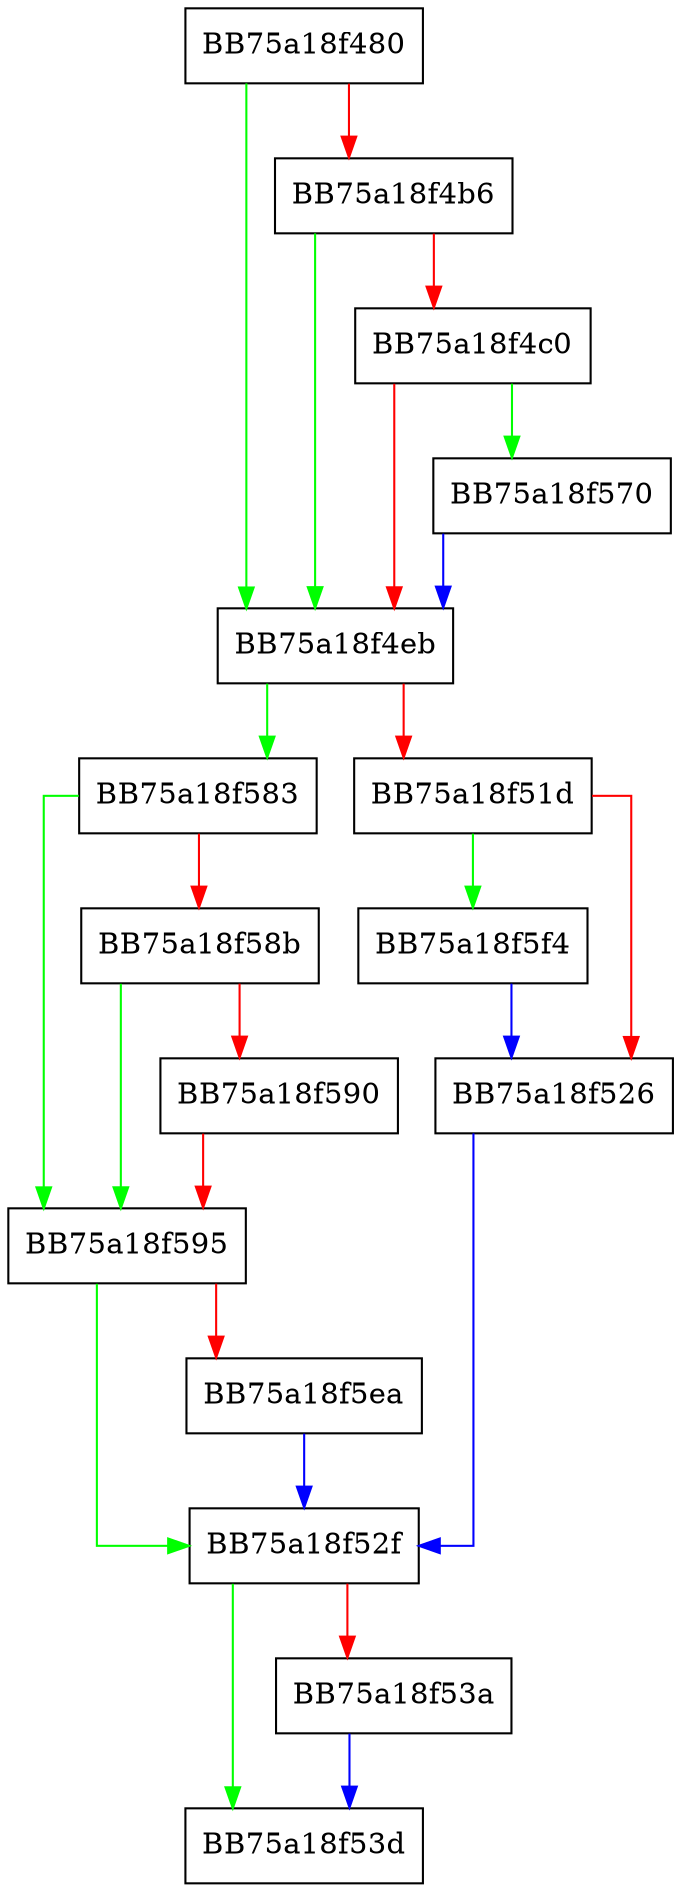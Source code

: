 digraph store_hash_entry {
  node [shape="box"];
  graph [splines=ortho];
  BB75a18f480 -> BB75a18f4eb [color="green"];
  BB75a18f480 -> BB75a18f4b6 [color="red"];
  BB75a18f4b6 -> BB75a18f4eb [color="green"];
  BB75a18f4b6 -> BB75a18f4c0 [color="red"];
  BB75a18f4c0 -> BB75a18f570 [color="green"];
  BB75a18f4c0 -> BB75a18f4eb [color="red"];
  BB75a18f4eb -> BB75a18f583 [color="green"];
  BB75a18f4eb -> BB75a18f51d [color="red"];
  BB75a18f51d -> BB75a18f5f4 [color="green"];
  BB75a18f51d -> BB75a18f526 [color="red"];
  BB75a18f526 -> BB75a18f52f [color="blue"];
  BB75a18f52f -> BB75a18f53d [color="green"];
  BB75a18f52f -> BB75a18f53a [color="red"];
  BB75a18f53a -> BB75a18f53d [color="blue"];
  BB75a18f570 -> BB75a18f4eb [color="blue"];
  BB75a18f583 -> BB75a18f595 [color="green"];
  BB75a18f583 -> BB75a18f58b [color="red"];
  BB75a18f58b -> BB75a18f595 [color="green"];
  BB75a18f58b -> BB75a18f590 [color="red"];
  BB75a18f590 -> BB75a18f595 [color="red"];
  BB75a18f595 -> BB75a18f52f [color="green"];
  BB75a18f595 -> BB75a18f5ea [color="red"];
  BB75a18f5ea -> BB75a18f52f [color="blue"];
  BB75a18f5f4 -> BB75a18f526 [color="blue"];
}